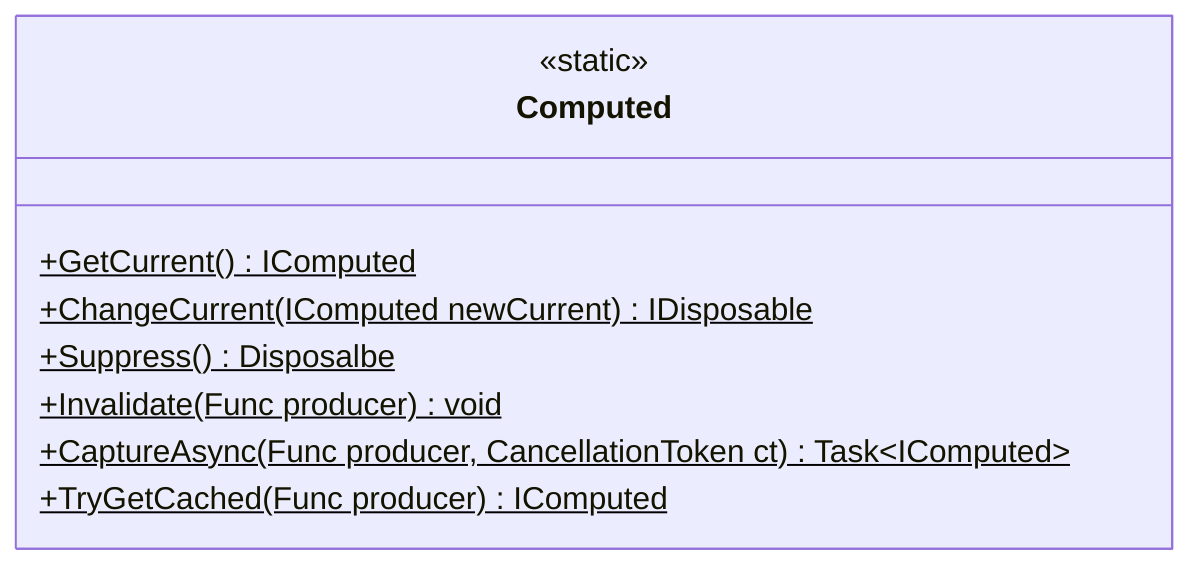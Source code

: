classDiagram
  class Computed {
    <<static>>
    +GetCurrent()$ IComputed
    +ChangeCurrent(IComputed newCurrent)$ IDisposable
    +Suppress()$ Disposalbe
    +Invalidate(Func producer)$ void
    +CaptureAsync(Func producer, CancellationToken ct)$ Task~IComputed~
    +TryGetCached(Func producer)$ IComputed
  }